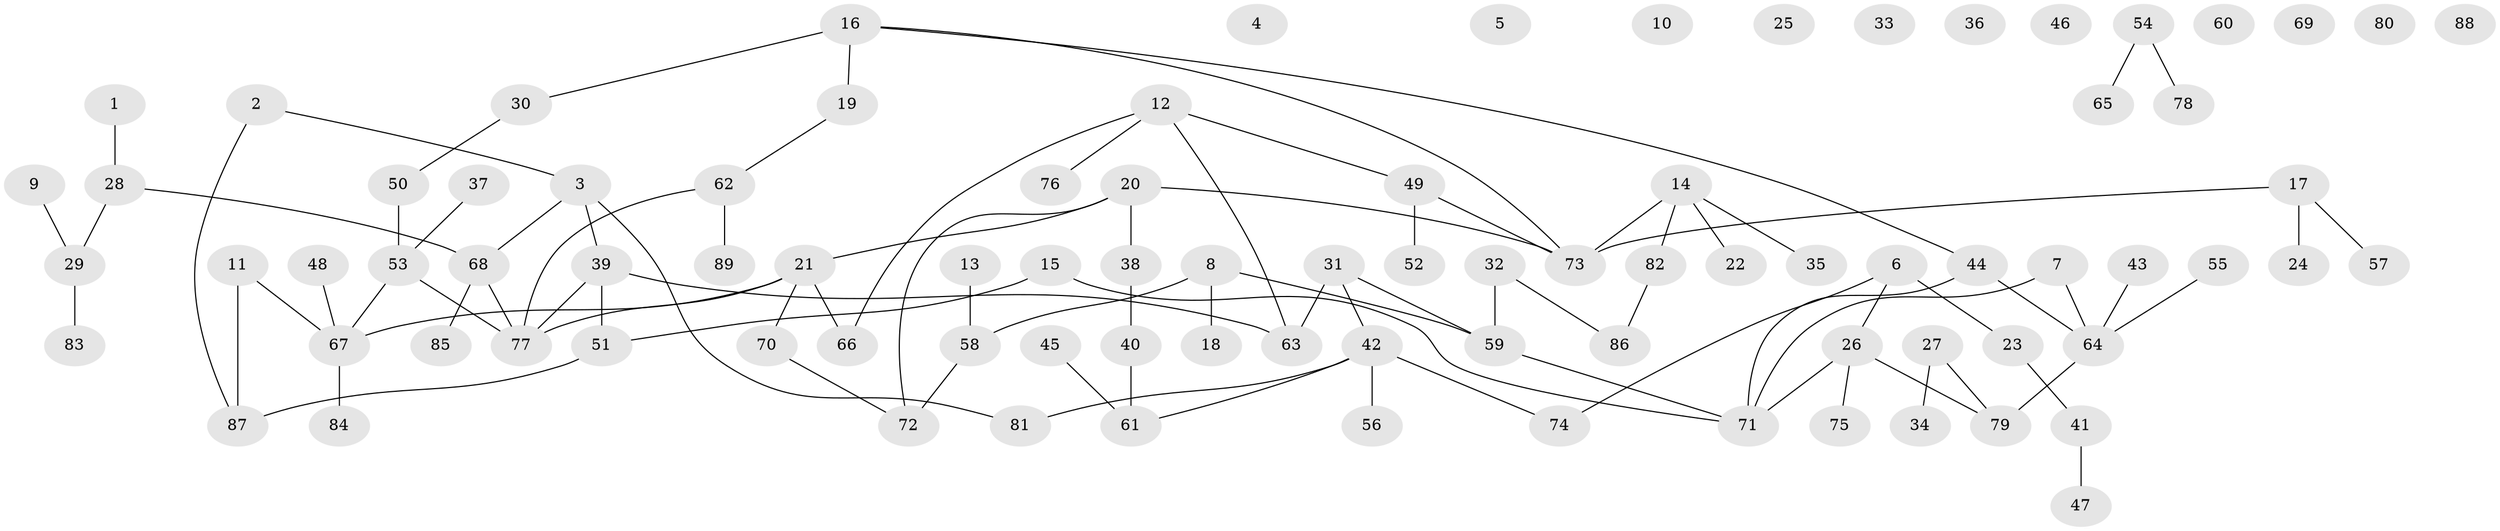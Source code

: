 // Generated by graph-tools (version 1.1) at 2025/12/03/09/25 04:12:55]
// undirected, 89 vertices, 94 edges
graph export_dot {
graph [start="1"]
  node [color=gray90,style=filled];
  1;
  2;
  3;
  4;
  5;
  6;
  7;
  8;
  9;
  10;
  11;
  12;
  13;
  14;
  15;
  16;
  17;
  18;
  19;
  20;
  21;
  22;
  23;
  24;
  25;
  26;
  27;
  28;
  29;
  30;
  31;
  32;
  33;
  34;
  35;
  36;
  37;
  38;
  39;
  40;
  41;
  42;
  43;
  44;
  45;
  46;
  47;
  48;
  49;
  50;
  51;
  52;
  53;
  54;
  55;
  56;
  57;
  58;
  59;
  60;
  61;
  62;
  63;
  64;
  65;
  66;
  67;
  68;
  69;
  70;
  71;
  72;
  73;
  74;
  75;
  76;
  77;
  78;
  79;
  80;
  81;
  82;
  83;
  84;
  85;
  86;
  87;
  88;
  89;
  1 -- 28;
  2 -- 3;
  2 -- 87;
  3 -- 39;
  3 -- 68;
  3 -- 81;
  6 -- 23;
  6 -- 26;
  6 -- 74;
  7 -- 64;
  7 -- 71;
  8 -- 18;
  8 -- 58;
  8 -- 59;
  9 -- 29;
  11 -- 67;
  11 -- 87;
  12 -- 49;
  12 -- 63;
  12 -- 66;
  12 -- 76;
  13 -- 58;
  14 -- 22;
  14 -- 35;
  14 -- 73;
  14 -- 82;
  15 -- 51;
  15 -- 71;
  16 -- 19;
  16 -- 30;
  16 -- 44;
  16 -- 73;
  17 -- 24;
  17 -- 57;
  17 -- 73;
  19 -- 62;
  20 -- 21;
  20 -- 38;
  20 -- 72;
  20 -- 73;
  21 -- 66;
  21 -- 67;
  21 -- 70;
  21 -- 77;
  23 -- 41;
  26 -- 71;
  26 -- 75;
  26 -- 79;
  27 -- 34;
  27 -- 79;
  28 -- 29;
  28 -- 68;
  29 -- 83;
  30 -- 50;
  31 -- 42;
  31 -- 59;
  31 -- 63;
  32 -- 59;
  32 -- 86;
  37 -- 53;
  38 -- 40;
  39 -- 51;
  39 -- 63;
  39 -- 77;
  40 -- 61;
  41 -- 47;
  42 -- 56;
  42 -- 61;
  42 -- 74;
  42 -- 81;
  43 -- 64;
  44 -- 64;
  44 -- 71;
  45 -- 61;
  48 -- 67;
  49 -- 52;
  49 -- 73;
  50 -- 53;
  51 -- 87;
  53 -- 67;
  53 -- 77;
  54 -- 65;
  54 -- 78;
  55 -- 64;
  58 -- 72;
  59 -- 71;
  62 -- 77;
  62 -- 89;
  64 -- 79;
  67 -- 84;
  68 -- 77;
  68 -- 85;
  70 -- 72;
  82 -- 86;
}
